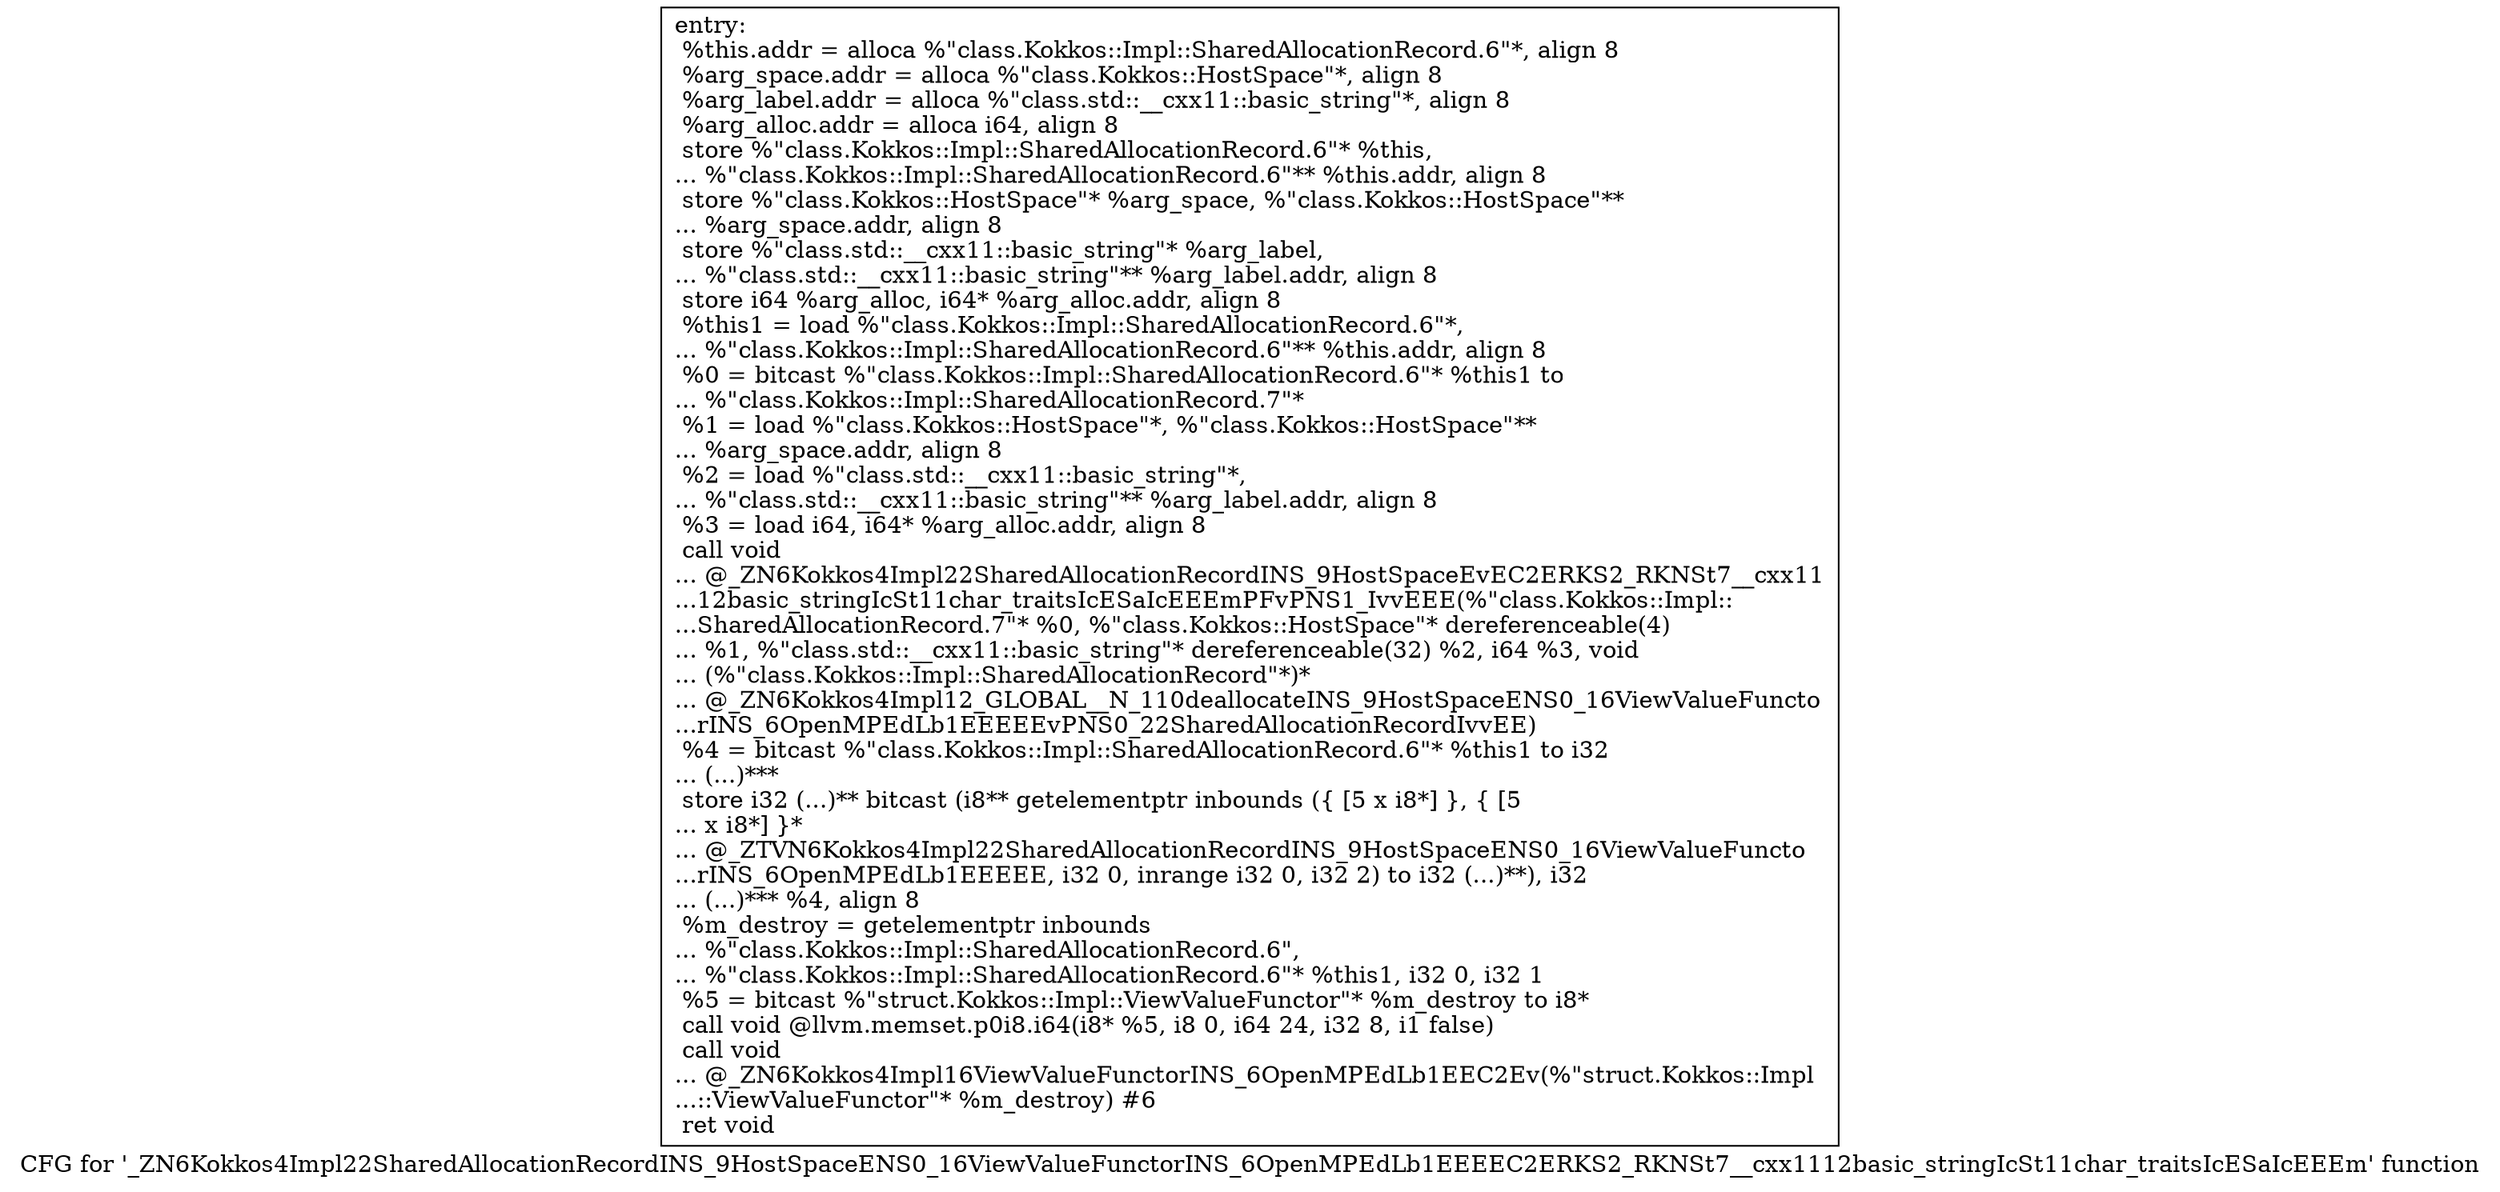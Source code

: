 digraph "CFG for '_ZN6Kokkos4Impl22SharedAllocationRecordINS_9HostSpaceENS0_16ViewValueFunctorINS_6OpenMPEdLb1EEEEC2ERKS2_RKNSt7__cxx1112basic_stringIcSt11char_traitsIcESaIcEEEm' function" {
	label="CFG for '_ZN6Kokkos4Impl22SharedAllocationRecordINS_9HostSpaceENS0_16ViewValueFunctorINS_6OpenMPEdLb1EEEEC2ERKS2_RKNSt7__cxx1112basic_stringIcSt11char_traitsIcESaIcEEEm' function";

	Node0x5e68e60 [shape=record,label="{entry:\l  %this.addr = alloca %\"class.Kokkos::Impl::SharedAllocationRecord.6\"*, align 8\l  %arg_space.addr = alloca %\"class.Kokkos::HostSpace\"*, align 8\l  %arg_label.addr = alloca %\"class.std::__cxx11::basic_string\"*, align 8\l  %arg_alloc.addr = alloca i64, align 8\l  store %\"class.Kokkos::Impl::SharedAllocationRecord.6\"* %this,\l... %\"class.Kokkos::Impl::SharedAllocationRecord.6\"** %this.addr, align 8\l  store %\"class.Kokkos::HostSpace\"* %arg_space, %\"class.Kokkos::HostSpace\"**\l... %arg_space.addr, align 8\l  store %\"class.std::__cxx11::basic_string\"* %arg_label,\l... %\"class.std::__cxx11::basic_string\"** %arg_label.addr, align 8\l  store i64 %arg_alloc, i64* %arg_alloc.addr, align 8\l  %this1 = load %\"class.Kokkos::Impl::SharedAllocationRecord.6\"*,\l... %\"class.Kokkos::Impl::SharedAllocationRecord.6\"** %this.addr, align 8\l  %0 = bitcast %\"class.Kokkos::Impl::SharedAllocationRecord.6\"* %this1 to\l... %\"class.Kokkos::Impl::SharedAllocationRecord.7\"*\l  %1 = load %\"class.Kokkos::HostSpace\"*, %\"class.Kokkos::HostSpace\"**\l... %arg_space.addr, align 8\l  %2 = load %\"class.std::__cxx11::basic_string\"*,\l... %\"class.std::__cxx11::basic_string\"** %arg_label.addr, align 8\l  %3 = load i64, i64* %arg_alloc.addr, align 8\l  call void\l... @_ZN6Kokkos4Impl22SharedAllocationRecordINS_9HostSpaceEvEC2ERKS2_RKNSt7__cxx11\l...12basic_stringIcSt11char_traitsIcESaIcEEEmPFvPNS1_IvvEEE(%\"class.Kokkos::Impl::\l...SharedAllocationRecord.7\"* %0, %\"class.Kokkos::HostSpace\"* dereferenceable(4)\l... %1, %\"class.std::__cxx11::basic_string\"* dereferenceable(32) %2, i64 %3, void\l... (%\"class.Kokkos::Impl::SharedAllocationRecord\"*)*\l... @_ZN6Kokkos4Impl12_GLOBAL__N_110deallocateINS_9HostSpaceENS0_16ViewValueFuncto\l...rINS_6OpenMPEdLb1EEEEEvPNS0_22SharedAllocationRecordIvvEE)\l  %4 = bitcast %\"class.Kokkos::Impl::SharedAllocationRecord.6\"* %this1 to i32\l... (...)***\l  store i32 (...)** bitcast (i8** getelementptr inbounds (\{ [5 x i8*] \}, \{ [5\l... x i8*] \}*\l... @_ZTVN6Kokkos4Impl22SharedAllocationRecordINS_9HostSpaceENS0_16ViewValueFuncto\l...rINS_6OpenMPEdLb1EEEEE, i32 0, inrange i32 0, i32 2) to i32 (...)**), i32\l... (...)*** %4, align 8\l  %m_destroy = getelementptr inbounds\l... %\"class.Kokkos::Impl::SharedAllocationRecord.6\",\l... %\"class.Kokkos::Impl::SharedAllocationRecord.6\"* %this1, i32 0, i32 1\l  %5 = bitcast %\"struct.Kokkos::Impl::ViewValueFunctor\"* %m_destroy to i8*\l  call void @llvm.memset.p0i8.i64(i8* %5, i8 0, i64 24, i32 8, i1 false)\l  call void\l... @_ZN6Kokkos4Impl16ViewValueFunctorINS_6OpenMPEdLb1EEC2Ev(%\"struct.Kokkos::Impl\l...::ViewValueFunctor\"* %m_destroy) #6\l  ret void\l}"];
}
